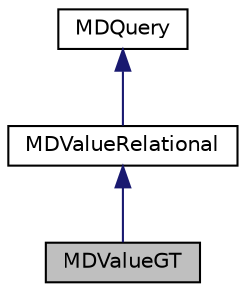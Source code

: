 digraph "MDValueGT"
{
  edge [fontname="Helvetica",fontsize="10",labelfontname="Helvetica",labelfontsize="10"];
  node [fontname="Helvetica",fontsize="10",shape=record];
  Node3 [label="MDValueGT",height=0.2,width=0.4,color="black", fillcolor="grey75", style="filled", fontcolor="black"];
  Node4 -> Node3 [dir="back",color="midnightblue",fontsize="10",style="solid",fontname="Helvetica"];
  Node4 [label="MDValueRelational",height=0.2,width=0.4,color="black", fillcolor="white", style="filled",URL="$classMDValueRelational.html"];
  Node5 -> Node4 [dir="back",color="midnightblue",fontsize="10",style="solid",fontname="Helvetica"];
  Node5 [label="MDQuery",height=0.2,width=0.4,color="black", fillcolor="white", style="filled",URL="$classMDQuery.html"];
}

